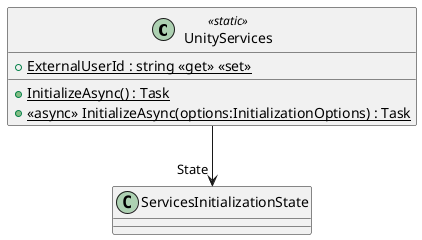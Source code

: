 @startuml
class UnityServices <<static>> {
    + {static} ExternalUserId : string <<get>> <<set>>
    + {static} InitializeAsync() : Task
    + {static} <<async>> InitializeAsync(options:InitializationOptions) : Task
}
UnityServices --> "State" ServicesInitializationState
@enduml
